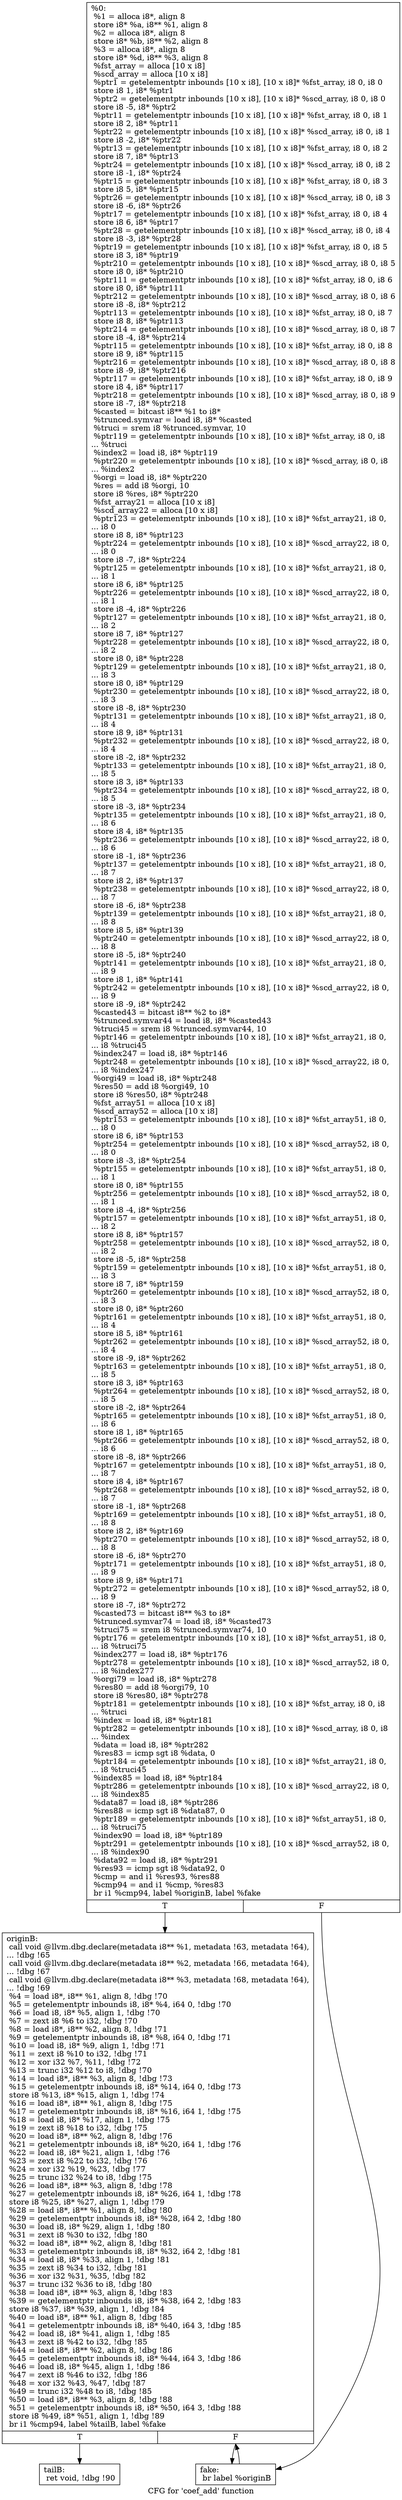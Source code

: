 digraph "CFG for 'coef_add' function" {
	label="CFG for 'coef_add' function";

	Node0x55a8124dfb50 [shape=record,label="{%0:\l  %1 = alloca i8*, align 8\l  store i8* %a, i8** %1, align 8\l  %2 = alloca i8*, align 8\l  store i8* %b, i8** %2, align 8\l  %3 = alloca i8*, align 8\l  store i8* %d, i8** %3, align 8\l  %fst_array = alloca [10 x i8]\l  %scd_array = alloca [10 x i8]\l  %ptr1 = getelementptr inbounds [10 x i8], [10 x i8]* %fst_array, i8 0, i8 0\l  store i8 1, i8* %ptr1\l  %ptr2 = getelementptr inbounds [10 x i8], [10 x i8]* %scd_array, i8 0, i8 0\l  store i8 -5, i8* %ptr2\l  %ptr11 = getelementptr inbounds [10 x i8], [10 x i8]* %fst_array, i8 0, i8 1\l  store i8 2, i8* %ptr11\l  %ptr22 = getelementptr inbounds [10 x i8], [10 x i8]* %scd_array, i8 0, i8 1\l  store i8 -2, i8* %ptr22\l  %ptr13 = getelementptr inbounds [10 x i8], [10 x i8]* %fst_array, i8 0, i8 2\l  store i8 7, i8* %ptr13\l  %ptr24 = getelementptr inbounds [10 x i8], [10 x i8]* %scd_array, i8 0, i8 2\l  store i8 -1, i8* %ptr24\l  %ptr15 = getelementptr inbounds [10 x i8], [10 x i8]* %fst_array, i8 0, i8 3\l  store i8 5, i8* %ptr15\l  %ptr26 = getelementptr inbounds [10 x i8], [10 x i8]* %scd_array, i8 0, i8 3\l  store i8 -6, i8* %ptr26\l  %ptr17 = getelementptr inbounds [10 x i8], [10 x i8]* %fst_array, i8 0, i8 4\l  store i8 6, i8* %ptr17\l  %ptr28 = getelementptr inbounds [10 x i8], [10 x i8]* %scd_array, i8 0, i8 4\l  store i8 -3, i8* %ptr28\l  %ptr19 = getelementptr inbounds [10 x i8], [10 x i8]* %fst_array, i8 0, i8 5\l  store i8 3, i8* %ptr19\l  %ptr210 = getelementptr inbounds [10 x i8], [10 x i8]* %scd_array, i8 0, i8 5\l  store i8 0, i8* %ptr210\l  %ptr111 = getelementptr inbounds [10 x i8], [10 x i8]* %fst_array, i8 0, i8 6\l  store i8 0, i8* %ptr111\l  %ptr212 = getelementptr inbounds [10 x i8], [10 x i8]* %scd_array, i8 0, i8 6\l  store i8 -8, i8* %ptr212\l  %ptr113 = getelementptr inbounds [10 x i8], [10 x i8]* %fst_array, i8 0, i8 7\l  store i8 8, i8* %ptr113\l  %ptr214 = getelementptr inbounds [10 x i8], [10 x i8]* %scd_array, i8 0, i8 7\l  store i8 -4, i8* %ptr214\l  %ptr115 = getelementptr inbounds [10 x i8], [10 x i8]* %fst_array, i8 0, i8 8\l  store i8 9, i8* %ptr115\l  %ptr216 = getelementptr inbounds [10 x i8], [10 x i8]* %scd_array, i8 0, i8 8\l  store i8 -9, i8* %ptr216\l  %ptr117 = getelementptr inbounds [10 x i8], [10 x i8]* %fst_array, i8 0, i8 9\l  store i8 4, i8* %ptr117\l  %ptr218 = getelementptr inbounds [10 x i8], [10 x i8]* %scd_array, i8 0, i8 9\l  store i8 -7, i8* %ptr218\l  %casted = bitcast i8** %1 to i8*\l  %trunced.symvar = load i8, i8* %casted\l  %truci = srem i8 %trunced.symvar, 10\l  %ptr119 = getelementptr inbounds [10 x i8], [10 x i8]* %fst_array, i8 0, i8\l... %truci\l  %index2 = load i8, i8* %ptr119\l  %ptr220 = getelementptr inbounds [10 x i8], [10 x i8]* %scd_array, i8 0, i8\l... %index2\l  %orgi = load i8, i8* %ptr220\l  %res = add i8 %orgi, 10\l  store i8 %res, i8* %ptr220\l  %fst_array21 = alloca [10 x i8]\l  %scd_array22 = alloca [10 x i8]\l  %ptr123 = getelementptr inbounds [10 x i8], [10 x i8]* %fst_array21, i8 0,\l... i8 0\l  store i8 8, i8* %ptr123\l  %ptr224 = getelementptr inbounds [10 x i8], [10 x i8]* %scd_array22, i8 0,\l... i8 0\l  store i8 -7, i8* %ptr224\l  %ptr125 = getelementptr inbounds [10 x i8], [10 x i8]* %fst_array21, i8 0,\l... i8 1\l  store i8 6, i8* %ptr125\l  %ptr226 = getelementptr inbounds [10 x i8], [10 x i8]* %scd_array22, i8 0,\l... i8 1\l  store i8 -4, i8* %ptr226\l  %ptr127 = getelementptr inbounds [10 x i8], [10 x i8]* %fst_array21, i8 0,\l... i8 2\l  store i8 7, i8* %ptr127\l  %ptr228 = getelementptr inbounds [10 x i8], [10 x i8]* %scd_array22, i8 0,\l... i8 2\l  store i8 0, i8* %ptr228\l  %ptr129 = getelementptr inbounds [10 x i8], [10 x i8]* %fst_array21, i8 0,\l... i8 3\l  store i8 0, i8* %ptr129\l  %ptr230 = getelementptr inbounds [10 x i8], [10 x i8]* %scd_array22, i8 0,\l... i8 3\l  store i8 -8, i8* %ptr230\l  %ptr131 = getelementptr inbounds [10 x i8], [10 x i8]* %fst_array21, i8 0,\l... i8 4\l  store i8 9, i8* %ptr131\l  %ptr232 = getelementptr inbounds [10 x i8], [10 x i8]* %scd_array22, i8 0,\l... i8 4\l  store i8 -2, i8* %ptr232\l  %ptr133 = getelementptr inbounds [10 x i8], [10 x i8]* %fst_array21, i8 0,\l... i8 5\l  store i8 3, i8* %ptr133\l  %ptr234 = getelementptr inbounds [10 x i8], [10 x i8]* %scd_array22, i8 0,\l... i8 5\l  store i8 -3, i8* %ptr234\l  %ptr135 = getelementptr inbounds [10 x i8], [10 x i8]* %fst_array21, i8 0,\l... i8 6\l  store i8 4, i8* %ptr135\l  %ptr236 = getelementptr inbounds [10 x i8], [10 x i8]* %scd_array22, i8 0,\l... i8 6\l  store i8 -1, i8* %ptr236\l  %ptr137 = getelementptr inbounds [10 x i8], [10 x i8]* %fst_array21, i8 0,\l... i8 7\l  store i8 2, i8* %ptr137\l  %ptr238 = getelementptr inbounds [10 x i8], [10 x i8]* %scd_array22, i8 0,\l... i8 7\l  store i8 -6, i8* %ptr238\l  %ptr139 = getelementptr inbounds [10 x i8], [10 x i8]* %fst_array21, i8 0,\l... i8 8\l  store i8 5, i8* %ptr139\l  %ptr240 = getelementptr inbounds [10 x i8], [10 x i8]* %scd_array22, i8 0,\l... i8 8\l  store i8 -5, i8* %ptr240\l  %ptr141 = getelementptr inbounds [10 x i8], [10 x i8]* %fst_array21, i8 0,\l... i8 9\l  store i8 1, i8* %ptr141\l  %ptr242 = getelementptr inbounds [10 x i8], [10 x i8]* %scd_array22, i8 0,\l... i8 9\l  store i8 -9, i8* %ptr242\l  %casted43 = bitcast i8** %2 to i8*\l  %trunced.symvar44 = load i8, i8* %casted43\l  %truci45 = srem i8 %trunced.symvar44, 10\l  %ptr146 = getelementptr inbounds [10 x i8], [10 x i8]* %fst_array21, i8 0,\l... i8 %truci45\l  %index247 = load i8, i8* %ptr146\l  %ptr248 = getelementptr inbounds [10 x i8], [10 x i8]* %scd_array22, i8 0,\l... i8 %index247\l  %orgi49 = load i8, i8* %ptr248\l  %res50 = add i8 %orgi49, 10\l  store i8 %res50, i8* %ptr248\l  %fst_array51 = alloca [10 x i8]\l  %scd_array52 = alloca [10 x i8]\l  %ptr153 = getelementptr inbounds [10 x i8], [10 x i8]* %fst_array51, i8 0,\l... i8 0\l  store i8 6, i8* %ptr153\l  %ptr254 = getelementptr inbounds [10 x i8], [10 x i8]* %scd_array52, i8 0,\l... i8 0\l  store i8 -3, i8* %ptr254\l  %ptr155 = getelementptr inbounds [10 x i8], [10 x i8]* %fst_array51, i8 0,\l... i8 1\l  store i8 0, i8* %ptr155\l  %ptr256 = getelementptr inbounds [10 x i8], [10 x i8]* %scd_array52, i8 0,\l... i8 1\l  store i8 -4, i8* %ptr256\l  %ptr157 = getelementptr inbounds [10 x i8], [10 x i8]* %fst_array51, i8 0,\l... i8 2\l  store i8 8, i8* %ptr157\l  %ptr258 = getelementptr inbounds [10 x i8], [10 x i8]* %scd_array52, i8 0,\l... i8 2\l  store i8 -5, i8* %ptr258\l  %ptr159 = getelementptr inbounds [10 x i8], [10 x i8]* %fst_array51, i8 0,\l... i8 3\l  store i8 7, i8* %ptr159\l  %ptr260 = getelementptr inbounds [10 x i8], [10 x i8]* %scd_array52, i8 0,\l... i8 3\l  store i8 0, i8* %ptr260\l  %ptr161 = getelementptr inbounds [10 x i8], [10 x i8]* %fst_array51, i8 0,\l... i8 4\l  store i8 5, i8* %ptr161\l  %ptr262 = getelementptr inbounds [10 x i8], [10 x i8]* %scd_array52, i8 0,\l... i8 4\l  store i8 -9, i8* %ptr262\l  %ptr163 = getelementptr inbounds [10 x i8], [10 x i8]* %fst_array51, i8 0,\l... i8 5\l  store i8 3, i8* %ptr163\l  %ptr264 = getelementptr inbounds [10 x i8], [10 x i8]* %scd_array52, i8 0,\l... i8 5\l  store i8 -2, i8* %ptr264\l  %ptr165 = getelementptr inbounds [10 x i8], [10 x i8]* %fst_array51, i8 0,\l... i8 6\l  store i8 1, i8* %ptr165\l  %ptr266 = getelementptr inbounds [10 x i8], [10 x i8]* %scd_array52, i8 0,\l... i8 6\l  store i8 -8, i8* %ptr266\l  %ptr167 = getelementptr inbounds [10 x i8], [10 x i8]* %fst_array51, i8 0,\l... i8 7\l  store i8 4, i8* %ptr167\l  %ptr268 = getelementptr inbounds [10 x i8], [10 x i8]* %scd_array52, i8 0,\l... i8 7\l  store i8 -1, i8* %ptr268\l  %ptr169 = getelementptr inbounds [10 x i8], [10 x i8]* %fst_array51, i8 0,\l... i8 8\l  store i8 2, i8* %ptr169\l  %ptr270 = getelementptr inbounds [10 x i8], [10 x i8]* %scd_array52, i8 0,\l... i8 8\l  store i8 -6, i8* %ptr270\l  %ptr171 = getelementptr inbounds [10 x i8], [10 x i8]* %fst_array51, i8 0,\l... i8 9\l  store i8 9, i8* %ptr171\l  %ptr272 = getelementptr inbounds [10 x i8], [10 x i8]* %scd_array52, i8 0,\l... i8 9\l  store i8 -7, i8* %ptr272\l  %casted73 = bitcast i8** %3 to i8*\l  %trunced.symvar74 = load i8, i8* %casted73\l  %truci75 = srem i8 %trunced.symvar74, 10\l  %ptr176 = getelementptr inbounds [10 x i8], [10 x i8]* %fst_array51, i8 0,\l... i8 %truci75\l  %index277 = load i8, i8* %ptr176\l  %ptr278 = getelementptr inbounds [10 x i8], [10 x i8]* %scd_array52, i8 0,\l... i8 %index277\l  %orgi79 = load i8, i8* %ptr278\l  %res80 = add i8 %orgi79, 10\l  store i8 %res80, i8* %ptr278\l  %ptr181 = getelementptr inbounds [10 x i8], [10 x i8]* %fst_array, i8 0, i8\l... %truci\l  %index = load i8, i8* %ptr181\l  %ptr282 = getelementptr inbounds [10 x i8], [10 x i8]* %scd_array, i8 0, i8\l... %index\l  %data = load i8, i8* %ptr282\l  %res83 = icmp sgt i8 %data, 0\l  %ptr184 = getelementptr inbounds [10 x i8], [10 x i8]* %fst_array21, i8 0,\l... i8 %truci45\l  %index85 = load i8, i8* %ptr184\l  %ptr286 = getelementptr inbounds [10 x i8], [10 x i8]* %scd_array22, i8 0,\l... i8 %index85\l  %data87 = load i8, i8* %ptr286\l  %res88 = icmp sgt i8 %data87, 0\l  %ptr189 = getelementptr inbounds [10 x i8], [10 x i8]* %fst_array51, i8 0,\l... i8 %truci75\l  %index90 = load i8, i8* %ptr189\l  %ptr291 = getelementptr inbounds [10 x i8], [10 x i8]* %scd_array52, i8 0,\l... i8 %index90\l  %data92 = load i8, i8* %ptr291\l  %res93 = icmp sgt i8 %data92, 0\l  %cmp = and i1 %res93, %res88\l  %cmp94 = and i1 %cmp, %res83\l  br i1 %cmp94, label %originB, label %fake\l|{<s0>T|<s1>F}}"];
	Node0x55a8124dfb50:s0 -> Node0x55a8124e6c20;
	Node0x55a8124dfb50:s1 -> Node0x55a8124e6cc0;
	Node0x55a8124e6c20 [shape=record,label="{originB:                                          \l  call void @llvm.dbg.declare(metadata i8** %1, metadata !63, metadata !64),\l... !dbg !65\l  call void @llvm.dbg.declare(metadata i8** %2, metadata !66, metadata !64),\l... !dbg !67\l  call void @llvm.dbg.declare(metadata i8** %3, metadata !68, metadata !64),\l... !dbg !69\l  %4 = load i8*, i8** %1, align 8, !dbg !70\l  %5 = getelementptr inbounds i8, i8* %4, i64 0, !dbg !70\l  %6 = load i8, i8* %5, align 1, !dbg !70\l  %7 = zext i8 %6 to i32, !dbg !70\l  %8 = load i8*, i8** %2, align 8, !dbg !71\l  %9 = getelementptr inbounds i8, i8* %8, i64 0, !dbg !71\l  %10 = load i8, i8* %9, align 1, !dbg !71\l  %11 = zext i8 %10 to i32, !dbg !71\l  %12 = xor i32 %7, %11, !dbg !72\l  %13 = trunc i32 %12 to i8, !dbg !70\l  %14 = load i8*, i8** %3, align 8, !dbg !73\l  %15 = getelementptr inbounds i8, i8* %14, i64 0, !dbg !73\l  store i8 %13, i8* %15, align 1, !dbg !74\l  %16 = load i8*, i8** %1, align 8, !dbg !75\l  %17 = getelementptr inbounds i8, i8* %16, i64 1, !dbg !75\l  %18 = load i8, i8* %17, align 1, !dbg !75\l  %19 = zext i8 %18 to i32, !dbg !75\l  %20 = load i8*, i8** %2, align 8, !dbg !76\l  %21 = getelementptr inbounds i8, i8* %20, i64 1, !dbg !76\l  %22 = load i8, i8* %21, align 1, !dbg !76\l  %23 = zext i8 %22 to i32, !dbg !76\l  %24 = xor i32 %19, %23, !dbg !77\l  %25 = trunc i32 %24 to i8, !dbg !75\l  %26 = load i8*, i8** %3, align 8, !dbg !78\l  %27 = getelementptr inbounds i8, i8* %26, i64 1, !dbg !78\l  store i8 %25, i8* %27, align 1, !dbg !79\l  %28 = load i8*, i8** %1, align 8, !dbg !80\l  %29 = getelementptr inbounds i8, i8* %28, i64 2, !dbg !80\l  %30 = load i8, i8* %29, align 1, !dbg !80\l  %31 = zext i8 %30 to i32, !dbg !80\l  %32 = load i8*, i8** %2, align 8, !dbg !81\l  %33 = getelementptr inbounds i8, i8* %32, i64 2, !dbg !81\l  %34 = load i8, i8* %33, align 1, !dbg !81\l  %35 = zext i8 %34 to i32, !dbg !81\l  %36 = xor i32 %31, %35, !dbg !82\l  %37 = trunc i32 %36 to i8, !dbg !80\l  %38 = load i8*, i8** %3, align 8, !dbg !83\l  %39 = getelementptr inbounds i8, i8* %38, i64 2, !dbg !83\l  store i8 %37, i8* %39, align 1, !dbg !84\l  %40 = load i8*, i8** %1, align 8, !dbg !85\l  %41 = getelementptr inbounds i8, i8* %40, i64 3, !dbg !85\l  %42 = load i8, i8* %41, align 1, !dbg !85\l  %43 = zext i8 %42 to i32, !dbg !85\l  %44 = load i8*, i8** %2, align 8, !dbg !86\l  %45 = getelementptr inbounds i8, i8* %44, i64 3, !dbg !86\l  %46 = load i8, i8* %45, align 1, !dbg !86\l  %47 = zext i8 %46 to i32, !dbg !86\l  %48 = xor i32 %43, %47, !dbg !87\l  %49 = trunc i32 %48 to i8, !dbg !85\l  %50 = load i8*, i8** %3, align 8, !dbg !88\l  %51 = getelementptr inbounds i8, i8* %50, i64 3, !dbg !88\l  store i8 %49, i8* %51, align 1, !dbg !89\l  br i1 %cmp94, label %tailB, label %fake\l|{<s0>T|<s1>F}}"];
	Node0x55a8124e6c20:s0 -> Node0x55a8124e6c70;
	Node0x55a8124e6c20:s1 -> Node0x55a8124e6cc0;
	Node0x55a8124e6c70 [shape=record,label="{tailB:                                            \l  ret void, !dbg !90\l}"];
	Node0x55a8124e6cc0 [shape=record,label="{fake:                                             \l  br label %originB\l}"];
	Node0x55a8124e6cc0 -> Node0x55a8124e6c20;
}
